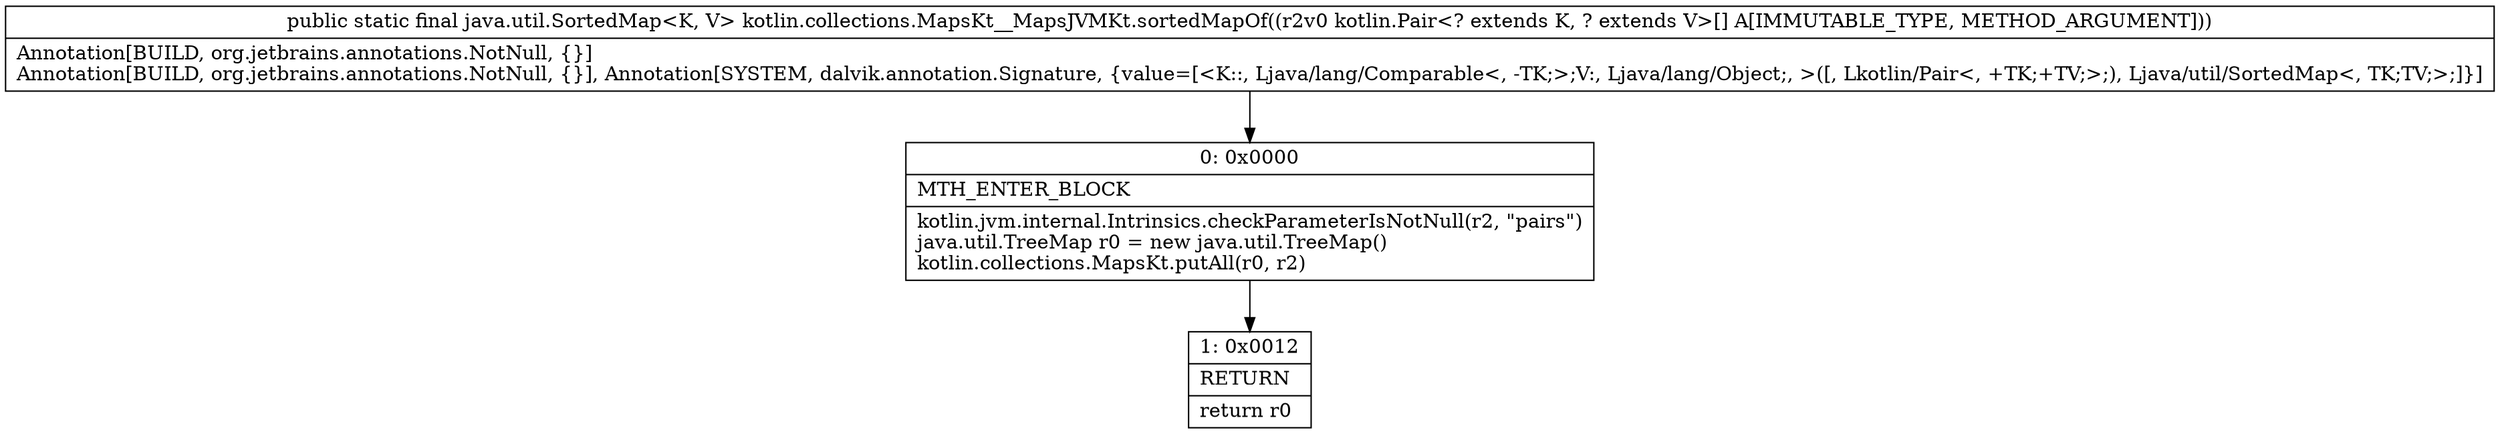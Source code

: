 digraph "CFG forkotlin.collections.MapsKt__MapsJVMKt.sortedMapOf([Lkotlin\/Pair;)Ljava\/util\/SortedMap;" {
Node_0 [shape=record,label="{0\:\ 0x0000|MTH_ENTER_BLOCK\l|kotlin.jvm.internal.Intrinsics.checkParameterIsNotNull(r2, \"pairs\")\ljava.util.TreeMap r0 = new java.util.TreeMap()\lkotlin.collections.MapsKt.putAll(r0, r2)\l}"];
Node_1 [shape=record,label="{1\:\ 0x0012|RETURN\l|return r0\l}"];
MethodNode[shape=record,label="{public static final java.util.SortedMap\<K, V\> kotlin.collections.MapsKt__MapsJVMKt.sortedMapOf((r2v0 kotlin.Pair\<? extends K, ? extends V\>[] A[IMMUTABLE_TYPE, METHOD_ARGUMENT]))  | Annotation[BUILD, org.jetbrains.annotations.NotNull, \{\}]\lAnnotation[BUILD, org.jetbrains.annotations.NotNull, \{\}], Annotation[SYSTEM, dalvik.annotation.Signature, \{value=[\<K::, Ljava\/lang\/Comparable\<, \-TK;\>;V:, Ljava\/lang\/Object;, \>([, Lkotlin\/Pair\<, +TK;+TV;\>;), Ljava\/util\/SortedMap\<, TK;TV;\>;]\}]\l}"];
MethodNode -> Node_0;
Node_0 -> Node_1;
}

